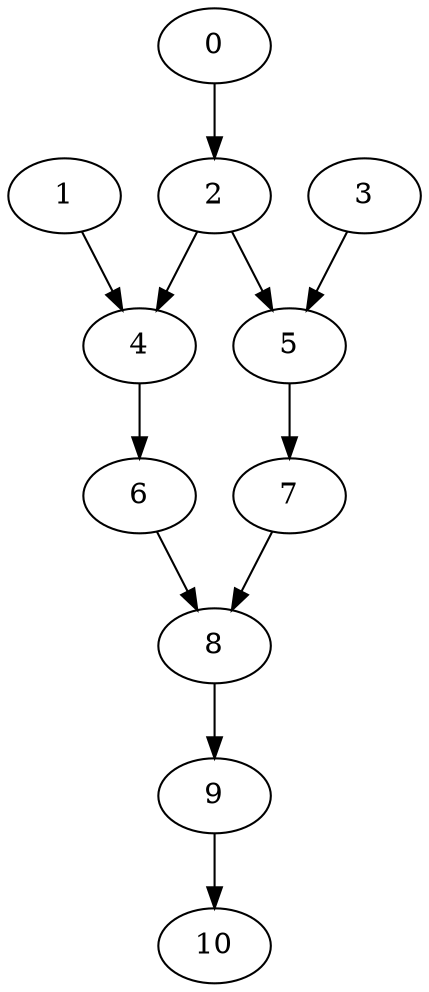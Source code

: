 digraph "G" {
  "5";
  "3";
  "7";
  "4";
  "1";
  "6";
  "8";
  "9";
  "10";
  "2";
  "0";
  "7" -> "8";
  "6" -> "8";
  "8" -> "9";
  "9" -> "10";
  "2" -> "5";
  "2" -> "4";
  "3" -> "5";
  "5" -> "7";
  "1" -> "4";
  "4" -> "6";
  "0" -> "2";
}
